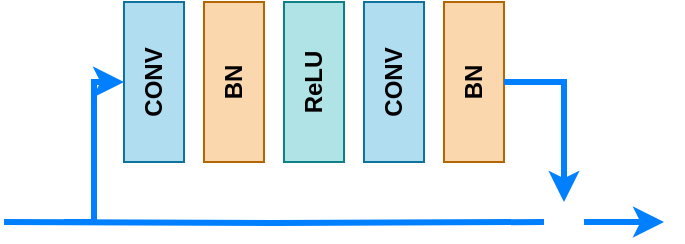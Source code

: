 <mxfile version="15.5.0" type="github">
  <diagram id="73kJ793TjgEhXTQYmVqE" name="Page-1">
    <mxGraphModel dx="1038" dy="585" grid="1" gridSize="10" guides="1" tooltips="1" connect="1" arrows="1" fold="1" page="1" pageScale="1" pageWidth="1100" pageHeight="850" math="0" shadow="0">
      <root>
        <mxCell id="0" />
        <mxCell id="1" parent="0" />
        <mxCell id="wN9yggY8oYRRli4aoAm5-1" value="" style="rounded=0;whiteSpace=wrap;html=1;fillColor=#b1ddf0;strokeColor=#10739e;" vertex="1" parent="1">
          <mxGeometry x="140" y="120" width="30" height="80" as="geometry" />
        </mxCell>
        <mxCell id="wN9yggY8oYRRli4aoAm5-2" value="" style="rounded=0;whiteSpace=wrap;html=1;fillColor=#fad7ac;strokeColor=#b46504;" vertex="1" parent="1">
          <mxGeometry x="180" y="120" width="30" height="80" as="geometry" />
        </mxCell>
        <mxCell id="wN9yggY8oYRRli4aoAm5-3" value="" style="rounded=0;whiteSpace=wrap;html=1;fillColor=#b0e3e6;strokeColor=#0e8088;" vertex="1" parent="1">
          <mxGeometry x="220" y="120" width="30" height="80" as="geometry" />
        </mxCell>
        <mxCell id="wN9yggY8oYRRli4aoAm5-4" value="" style="rounded=0;whiteSpace=wrap;html=1;fillColor=#b1ddf0;strokeColor=#10739e;flipV=1;flipH=1;" vertex="1" parent="1">
          <mxGeometry x="260" y="120" width="30" height="80" as="geometry" />
        </mxCell>
        <mxCell id="wN9yggY8oYRRli4aoAm5-5" value="" style="rounded=0;whiteSpace=wrap;html=1;fillColor=#fad7ac;strokeColor=#b46504;" vertex="1" parent="1">
          <mxGeometry x="300" y="120" width="30" height="80" as="geometry" />
        </mxCell>
        <mxCell id="wN9yggY8oYRRli4aoAm5-7" value="" style="endArrow=classic;html=1;rounded=0;edgeStyle=orthogonalEdgeStyle;startArrow=none;strokeColor=#007FFF;strokeWidth=3;" edge="1" parent="1" source="wN9yggY8oYRRli4aoAm5-11">
          <mxGeometry relative="1" as="geometry">
            <mxPoint x="80" y="230" as="sourcePoint" />
            <mxPoint x="410" y="230" as="targetPoint" />
          </mxGeometry>
        </mxCell>
        <mxCell id="wN9yggY8oYRRli4aoAm5-9" value="" style="endArrow=classic;html=1;rounded=0;edgeStyle=orthogonalEdgeStyle;entryX=0;entryY=0.5;entryDx=0;entryDy=0;strokeColor=#007FFF;strokeWidth=3;" edge="1" parent="1" target="wN9yggY8oYRRli4aoAm5-1">
          <mxGeometry width="50" height="50" relative="1" as="geometry">
            <mxPoint x="110" y="230" as="sourcePoint" />
            <mxPoint x="110" y="140" as="targetPoint" />
            <Array as="points">
              <mxPoint x="125" y="230" />
              <mxPoint x="125" y="160" />
            </Array>
          </mxGeometry>
        </mxCell>
        <mxCell id="wN9yggY8oYRRli4aoAm5-10" value="" style="endArrow=classic;html=1;rounded=0;edgeStyle=orthogonalEdgeStyle;entryX=0.5;entryY=0;entryDx=0;entryDy=0;strokeWidth=3;strokeColor=#007FFF;" edge="1" parent="1" target="wN9yggY8oYRRli4aoAm5-11">
          <mxGeometry width="50" height="50" relative="1" as="geometry">
            <mxPoint x="330" y="160" as="sourcePoint" />
            <mxPoint x="360" y="230" as="targetPoint" />
            <Array as="points">
              <mxPoint x="360" y="160" />
            </Array>
          </mxGeometry>
        </mxCell>
        <mxCell id="wN9yggY8oYRRli4aoAm5-11" value="" style="shape=image;html=1;verticalAlign=top;verticalLabelPosition=bottom;labelBackgroundColor=#ffffff;imageAspect=0;aspect=fixed;image=https://cdn0.iconfinder.com/data/icons/mobile-basic-vol-1/32/Circle_Plus-128.png" vertex="1" parent="1">
          <mxGeometry x="350" y="220" width="20" height="20" as="geometry" />
        </mxCell>
        <mxCell id="wN9yggY8oYRRli4aoAm5-12" value="" style="endArrow=none;html=1;rounded=0;edgeStyle=orthogonalEdgeStyle;strokeColor=#007FFF;strokeWidth=3;" edge="1" parent="1" target="wN9yggY8oYRRli4aoAm5-11">
          <mxGeometry relative="1" as="geometry">
            <mxPoint x="80" y="230" as="sourcePoint" />
            <mxPoint x="410" y="230" as="targetPoint" />
          </mxGeometry>
        </mxCell>
        <mxCell id="wN9yggY8oYRRli4aoAm5-13" value="&lt;br&gt;" style="edgeLabel;resizable=0;html=1;align=center;verticalAlign=middle;" connectable="0" vertex="1" parent="wN9yggY8oYRRli4aoAm5-12">
          <mxGeometry relative="1" as="geometry" />
        </mxCell>
        <mxCell id="wN9yggY8oYRRli4aoAm5-14" value="&lt;b&gt;CONV&lt;br&gt;&lt;/b&gt;" style="text;html=1;strokeColor=none;fillColor=none;align=center;verticalAlign=middle;whiteSpace=wrap;rounded=0;rotation=-90;" vertex="1" parent="1">
          <mxGeometry x="125" y="145" width="60" height="30" as="geometry" />
        </mxCell>
        <mxCell id="wN9yggY8oYRRli4aoAm5-15" value="&lt;b&gt;CONV&lt;br&gt;&lt;/b&gt;" style="text;html=1;strokeColor=none;fillColor=none;align=center;verticalAlign=middle;whiteSpace=wrap;rounded=0;rotation=-90;" vertex="1" parent="1">
          <mxGeometry x="245" y="145" width="60" height="30" as="geometry" />
        </mxCell>
        <mxCell id="wN9yggY8oYRRli4aoAm5-16" value="&lt;b&gt;BN&lt;br&gt;&lt;/b&gt;" style="text;html=1;strokeColor=none;fillColor=none;align=center;verticalAlign=middle;whiteSpace=wrap;rounded=0;rotation=-90;" vertex="1" parent="1">
          <mxGeometry x="165" y="145" width="60" height="30" as="geometry" />
        </mxCell>
        <mxCell id="wN9yggY8oYRRli4aoAm5-17" value="&lt;b&gt;BN&lt;br&gt;&lt;/b&gt;" style="text;html=1;strokeColor=none;fillColor=none;align=center;verticalAlign=middle;whiteSpace=wrap;rounded=0;rotation=-90;" vertex="1" parent="1">
          <mxGeometry x="285" y="145" width="60" height="30" as="geometry" />
        </mxCell>
        <mxCell id="wN9yggY8oYRRli4aoAm5-18" value="&lt;b&gt;ReLU&lt;br&gt;&lt;/b&gt;" style="text;html=1;strokeColor=none;fillColor=none;align=center;verticalAlign=middle;whiteSpace=wrap;rounded=0;rotation=-90;" vertex="1" parent="1">
          <mxGeometry x="205" y="145" width="60" height="30" as="geometry" />
        </mxCell>
      </root>
    </mxGraphModel>
  </diagram>
</mxfile>
